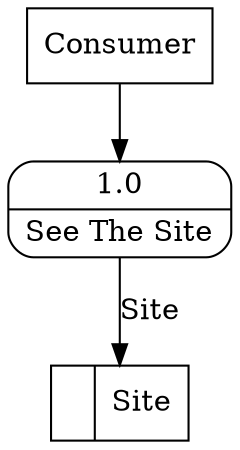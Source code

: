 digraph dfd2{ 
node[shape=record]
200 [label="<f0>  |<f1> Site " ];
201 [label="Consumer" shape=box];
202 [label="{<f0> 1.0|<f1> See The Site }" shape=Mrecord];
201 -> 202
202 -> 200 [label="Site"]
}
